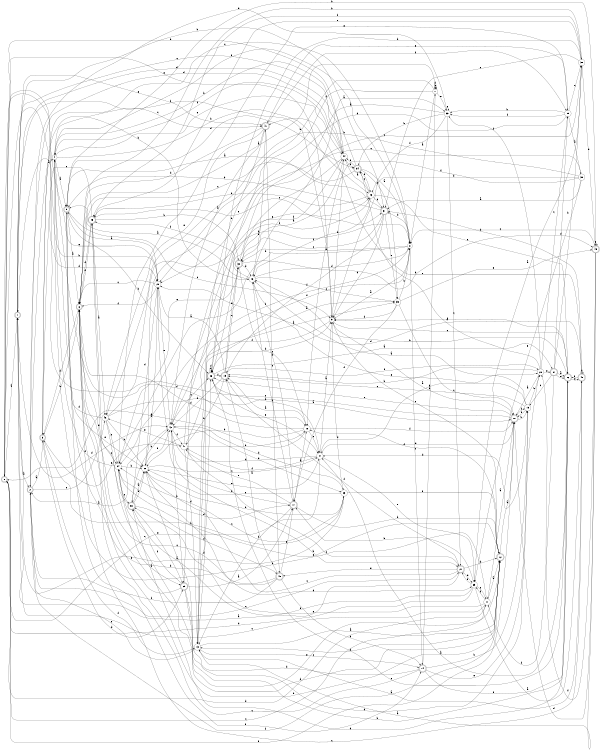 digraph n41_7 {
__start0 [label="" shape="none"];

rankdir=LR;
size="8,5";

s0 [style="rounded,filled", color="black", fillcolor="white" shape="doublecircle", label="0"];
s1 [style="rounded,filled", color="black", fillcolor="white" shape="doublecircle", label="1"];
s2 [style="rounded,filled", color="black", fillcolor="white" shape="doublecircle", label="2"];
s3 [style="rounded,filled", color="black", fillcolor="white" shape="doublecircle", label="3"];
s4 [style="filled", color="black", fillcolor="white" shape="circle", label="4"];
s5 [style="rounded,filled", color="black", fillcolor="white" shape="doublecircle", label="5"];
s6 [style="rounded,filled", color="black", fillcolor="white" shape="doublecircle", label="6"];
s7 [style="filled", color="black", fillcolor="white" shape="circle", label="7"];
s8 [style="filled", color="black", fillcolor="white" shape="circle", label="8"];
s9 [style="filled", color="black", fillcolor="white" shape="circle", label="9"];
s10 [style="rounded,filled", color="black", fillcolor="white" shape="doublecircle", label="10"];
s11 [style="filled", color="black", fillcolor="white" shape="circle", label="11"];
s12 [style="rounded,filled", color="black", fillcolor="white" shape="doublecircle", label="12"];
s13 [style="filled", color="black", fillcolor="white" shape="circle", label="13"];
s14 [style="rounded,filled", color="black", fillcolor="white" shape="doublecircle", label="14"];
s15 [style="filled", color="black", fillcolor="white" shape="circle", label="15"];
s16 [style="filled", color="black", fillcolor="white" shape="circle", label="16"];
s17 [style="rounded,filled", color="black", fillcolor="white" shape="doublecircle", label="17"];
s18 [style="filled", color="black", fillcolor="white" shape="circle", label="18"];
s19 [style="rounded,filled", color="black", fillcolor="white" shape="doublecircle", label="19"];
s20 [style="filled", color="black", fillcolor="white" shape="circle", label="20"];
s21 [style="rounded,filled", color="black", fillcolor="white" shape="doublecircle", label="21"];
s22 [style="filled", color="black", fillcolor="white" shape="circle", label="22"];
s23 [style="filled", color="black", fillcolor="white" shape="circle", label="23"];
s24 [style="filled", color="black", fillcolor="white" shape="circle", label="24"];
s25 [style="rounded,filled", color="black", fillcolor="white" shape="doublecircle", label="25"];
s26 [style="rounded,filled", color="black", fillcolor="white" shape="doublecircle", label="26"];
s27 [style="filled", color="black", fillcolor="white" shape="circle", label="27"];
s28 [style="filled", color="black", fillcolor="white" shape="circle", label="28"];
s29 [style="filled", color="black", fillcolor="white" shape="circle", label="29"];
s30 [style="filled", color="black", fillcolor="white" shape="circle", label="30"];
s31 [style="rounded,filled", color="black", fillcolor="white" shape="doublecircle", label="31"];
s32 [style="rounded,filled", color="black", fillcolor="white" shape="doublecircle", label="32"];
s33 [style="filled", color="black", fillcolor="white" shape="circle", label="33"];
s34 [style="rounded,filled", color="black", fillcolor="white" shape="doublecircle", label="34"];
s35 [style="filled", color="black", fillcolor="white" shape="circle", label="35"];
s36 [style="rounded,filled", color="black", fillcolor="white" shape="doublecircle", label="36"];
s37 [style="rounded,filled", color="black", fillcolor="white" shape="doublecircle", label="37"];
s38 [style="filled", color="black", fillcolor="white" shape="circle", label="38"];
s39 [style="filled", color="black", fillcolor="white" shape="circle", label="39"];
s40 [style="rounded,filled", color="black", fillcolor="white" shape="doublecircle", label="40"];
s41 [style="rounded,filled", color="black", fillcolor="white" shape="doublecircle", label="41"];
s42 [style="filled", color="black", fillcolor="white" shape="circle", label="42"];
s43 [style="filled", color="black", fillcolor="white" shape="circle", label="43"];
s44 [style="filled", color="black", fillcolor="white" shape="circle", label="44"];
s45 [style="rounded,filled", color="black", fillcolor="white" shape="doublecircle", label="45"];
s46 [style="filled", color="black", fillcolor="white" shape="circle", label="46"];
s47 [style="filled", color="black", fillcolor="white" shape="circle", label="47"];
s48 [style="rounded,filled", color="black", fillcolor="white" shape="doublecircle", label="48"];
s49 [style="rounded,filled", color="black", fillcolor="white" shape="doublecircle", label="49"];
s50 [style="rounded,filled", color="black", fillcolor="white" shape="doublecircle", label="50"];
s0 -> s1 [label="a"];
s0 -> s20 [label="b"];
s0 -> s11 [label="c"];
s0 -> s20 [label="d"];
s0 -> s20 [label="e"];
s0 -> s10 [label="f"];
s1 -> s2 [label="a"];
s1 -> s31 [label="b"];
s1 -> s44 [label="c"];
s1 -> s42 [label="d"];
s1 -> s41 [label="e"];
s1 -> s9 [label="f"];
s2 -> s3 [label="a"];
s2 -> s16 [label="b"];
s2 -> s21 [label="c"];
s2 -> s44 [label="d"];
s2 -> s46 [label="e"];
s2 -> s12 [label="f"];
s3 -> s4 [label="a"];
s3 -> s6 [label="b"];
s3 -> s8 [label="c"];
s3 -> s25 [label="d"];
s3 -> s47 [label="e"];
s3 -> s13 [label="f"];
s4 -> s5 [label="a"];
s4 -> s43 [label="b"];
s4 -> s41 [label="c"];
s4 -> s18 [label="d"];
s4 -> s44 [label="e"];
s4 -> s8 [label="f"];
s5 -> s6 [label="a"];
s5 -> s36 [label="b"];
s5 -> s9 [label="c"];
s5 -> s34 [label="d"];
s5 -> s22 [label="e"];
s5 -> s14 [label="f"];
s6 -> s7 [label="a"];
s6 -> s38 [label="b"];
s6 -> s40 [label="c"];
s6 -> s3 [label="d"];
s6 -> s24 [label="e"];
s6 -> s45 [label="f"];
s7 -> s8 [label="a"];
s7 -> s20 [label="b"];
s7 -> s7 [label="c"];
s7 -> s7 [label="d"];
s7 -> s33 [label="e"];
s7 -> s36 [label="f"];
s8 -> s9 [label="a"];
s8 -> s24 [label="b"];
s8 -> s14 [label="c"];
s8 -> s31 [label="d"];
s8 -> s32 [label="e"];
s8 -> s24 [label="f"];
s9 -> s10 [label="a"];
s9 -> s44 [label="b"];
s9 -> s26 [label="c"];
s9 -> s23 [label="d"];
s9 -> s0 [label="e"];
s9 -> s42 [label="f"];
s10 -> s11 [label="a"];
s10 -> s15 [label="b"];
s10 -> s1 [label="c"];
s10 -> s27 [label="d"];
s10 -> s36 [label="e"];
s10 -> s15 [label="f"];
s11 -> s12 [label="a"];
s11 -> s4 [label="b"];
s11 -> s1 [label="c"];
s11 -> s0 [label="d"];
s11 -> s50 [label="e"];
s11 -> s39 [label="f"];
s12 -> s10 [label="a"];
s12 -> s6 [label="b"];
s12 -> s9 [label="c"];
s12 -> s13 [label="d"];
s12 -> s24 [label="e"];
s12 -> s18 [label="f"];
s13 -> s12 [label="a"];
s13 -> s9 [label="b"];
s13 -> s14 [label="c"];
s13 -> s36 [label="d"];
s13 -> s2 [label="e"];
s13 -> s8 [label="f"];
s14 -> s7 [label="a"];
s14 -> s15 [label="b"];
s14 -> s6 [label="c"];
s14 -> s22 [label="d"];
s14 -> s15 [label="e"];
s14 -> s26 [label="f"];
s15 -> s16 [label="a"];
s15 -> s28 [label="b"];
s15 -> s19 [label="c"];
s15 -> s27 [label="d"];
s15 -> s16 [label="e"];
s15 -> s10 [label="f"];
s16 -> s5 [label="a"];
s16 -> s17 [label="b"];
s16 -> s35 [label="c"];
s16 -> s8 [label="d"];
s16 -> s41 [label="e"];
s16 -> s45 [label="f"];
s17 -> s18 [label="a"];
s17 -> s12 [label="b"];
s17 -> s0 [label="c"];
s17 -> s42 [label="d"];
s17 -> s47 [label="e"];
s17 -> s16 [label="f"];
s18 -> s19 [label="a"];
s18 -> s22 [label="b"];
s18 -> s27 [label="c"];
s18 -> s6 [label="d"];
s18 -> s0 [label="e"];
s18 -> s10 [label="f"];
s19 -> s20 [label="a"];
s19 -> s47 [label="b"];
s19 -> s32 [label="c"];
s19 -> s42 [label="d"];
s19 -> s32 [label="e"];
s19 -> s28 [label="f"];
s20 -> s5 [label="a"];
s20 -> s21 [label="b"];
s20 -> s6 [label="c"];
s20 -> s50 [label="d"];
s20 -> s42 [label="e"];
s20 -> s6 [label="f"];
s21 -> s1 [label="a"];
s21 -> s12 [label="b"];
s21 -> s22 [label="c"];
s21 -> s39 [label="d"];
s21 -> s48 [label="e"];
s21 -> s19 [label="f"];
s22 -> s20 [label="a"];
s22 -> s23 [label="b"];
s22 -> s27 [label="c"];
s22 -> s39 [label="d"];
s22 -> s27 [label="e"];
s22 -> s42 [label="f"];
s23 -> s1 [label="a"];
s23 -> s3 [label="b"];
s23 -> s24 [label="c"];
s23 -> s42 [label="d"];
s23 -> s22 [label="e"];
s23 -> s12 [label="f"];
s24 -> s25 [label="a"];
s24 -> s22 [label="b"];
s24 -> s50 [label="c"];
s24 -> s17 [label="d"];
s24 -> s29 [label="e"];
s24 -> s4 [label="f"];
s25 -> s17 [label="a"];
s25 -> s26 [label="b"];
s25 -> s38 [label="c"];
s25 -> s28 [label="d"];
s25 -> s6 [label="e"];
s25 -> s50 [label="f"];
s26 -> s27 [label="a"];
s26 -> s16 [label="b"];
s26 -> s36 [label="c"];
s26 -> s50 [label="d"];
s26 -> s40 [label="e"];
s26 -> s9 [label="f"];
s27 -> s9 [label="a"];
s27 -> s13 [label="b"];
s27 -> s28 [label="c"];
s27 -> s42 [label="d"];
s27 -> s39 [label="e"];
s27 -> s47 [label="f"];
s28 -> s10 [label="a"];
s28 -> s19 [label="b"];
s28 -> s29 [label="c"];
s28 -> s34 [label="d"];
s28 -> s37 [label="e"];
s28 -> s33 [label="f"];
s29 -> s30 [label="a"];
s29 -> s33 [label="b"];
s29 -> s38 [label="c"];
s29 -> s22 [label="d"];
s29 -> s41 [label="e"];
s29 -> s33 [label="f"];
s30 -> s31 [label="a"];
s30 -> s46 [label="b"];
s30 -> s20 [label="c"];
s30 -> s9 [label="d"];
s30 -> s39 [label="e"];
s30 -> s18 [label="f"];
s31 -> s5 [label="a"];
s31 -> s5 [label="b"];
s31 -> s32 [label="c"];
s31 -> s9 [label="d"];
s31 -> s35 [label="e"];
s31 -> s19 [label="f"];
s32 -> s33 [label="a"];
s32 -> s49 [label="b"];
s32 -> s18 [label="c"];
s32 -> s16 [label="d"];
s32 -> s24 [label="e"];
s32 -> s44 [label="f"];
s33 -> s16 [label="a"];
s33 -> s34 [label="b"];
s33 -> s21 [label="c"];
s33 -> s2 [label="d"];
s33 -> s33 [label="e"];
s33 -> s43 [label="f"];
s34 -> s8 [label="a"];
s34 -> s4 [label="b"];
s34 -> s6 [label="c"];
s34 -> s35 [label="d"];
s34 -> s43 [label="e"];
s34 -> s44 [label="f"];
s35 -> s36 [label="a"];
s35 -> s8 [label="b"];
s35 -> s10 [label="c"];
s35 -> s9 [label="d"];
s35 -> s49 [label="e"];
s35 -> s17 [label="f"];
s36 -> s37 [label="a"];
s36 -> s27 [label="b"];
s36 -> s36 [label="c"];
s36 -> s36 [label="d"];
s36 -> s27 [label="e"];
s36 -> s19 [label="f"];
s37 -> s26 [label="a"];
s37 -> s38 [label="b"];
s37 -> s15 [label="c"];
s37 -> s29 [label="d"];
s37 -> s26 [label="e"];
s37 -> s11 [label="f"];
s38 -> s39 [label="a"];
s38 -> s36 [label="b"];
s38 -> s31 [label="c"];
s38 -> s49 [label="d"];
s38 -> s45 [label="e"];
s38 -> s45 [label="f"];
s39 -> s40 [label="a"];
s39 -> s17 [label="b"];
s39 -> s11 [label="c"];
s39 -> s0 [label="d"];
s39 -> s24 [label="e"];
s39 -> s21 [label="f"];
s40 -> s13 [label="a"];
s40 -> s31 [label="b"];
s40 -> s40 [label="c"];
s40 -> s20 [label="d"];
s40 -> s41 [label="e"];
s40 -> s26 [label="f"];
s41 -> s42 [label="a"];
s41 -> s13 [label="b"];
s41 -> s48 [label="c"];
s41 -> s6 [label="d"];
s41 -> s46 [label="e"];
s41 -> s29 [label="f"];
s42 -> s2 [label="a"];
s42 -> s25 [label="b"];
s42 -> s36 [label="c"];
s42 -> s23 [label="d"];
s42 -> s43 [label="e"];
s42 -> s47 [label="f"];
s43 -> s44 [label="a"];
s43 -> s45 [label="b"];
s43 -> s34 [label="c"];
s43 -> s31 [label="d"];
s43 -> s26 [label="e"];
s43 -> s16 [label="f"];
s44 -> s32 [label="a"];
s44 -> s0 [label="b"];
s44 -> s36 [label="c"];
s44 -> s1 [label="d"];
s44 -> s34 [label="e"];
s44 -> s4 [label="f"];
s45 -> s46 [label="a"];
s45 -> s32 [label="b"];
s45 -> s3 [label="c"];
s45 -> s12 [label="d"];
s45 -> s31 [label="e"];
s45 -> s6 [label="f"];
s46 -> s10 [label="a"];
s46 -> s22 [label="b"];
s46 -> s24 [label="c"];
s46 -> s4 [label="d"];
s46 -> s12 [label="e"];
s46 -> s8 [label="f"];
s47 -> s35 [label="a"];
s47 -> s18 [label="b"];
s47 -> s21 [label="c"];
s47 -> s13 [label="d"];
s47 -> s46 [label="e"];
s47 -> s43 [label="f"];
s48 -> s19 [label="a"];
s48 -> s5 [label="b"];
s48 -> s6 [label="c"];
s48 -> s14 [label="d"];
s48 -> s17 [label="e"];
s48 -> s2 [label="f"];
s49 -> s13 [label="a"];
s49 -> s5 [label="b"];
s49 -> s8 [label="c"];
s49 -> s10 [label="d"];
s49 -> s49 [label="e"];
s49 -> s28 [label="f"];
s50 -> s22 [label="a"];
s50 -> s42 [label="b"];
s50 -> s45 [label="c"];
s50 -> s48 [label="d"];
s50 -> s25 [label="e"];
s50 -> s22 [label="f"];

}